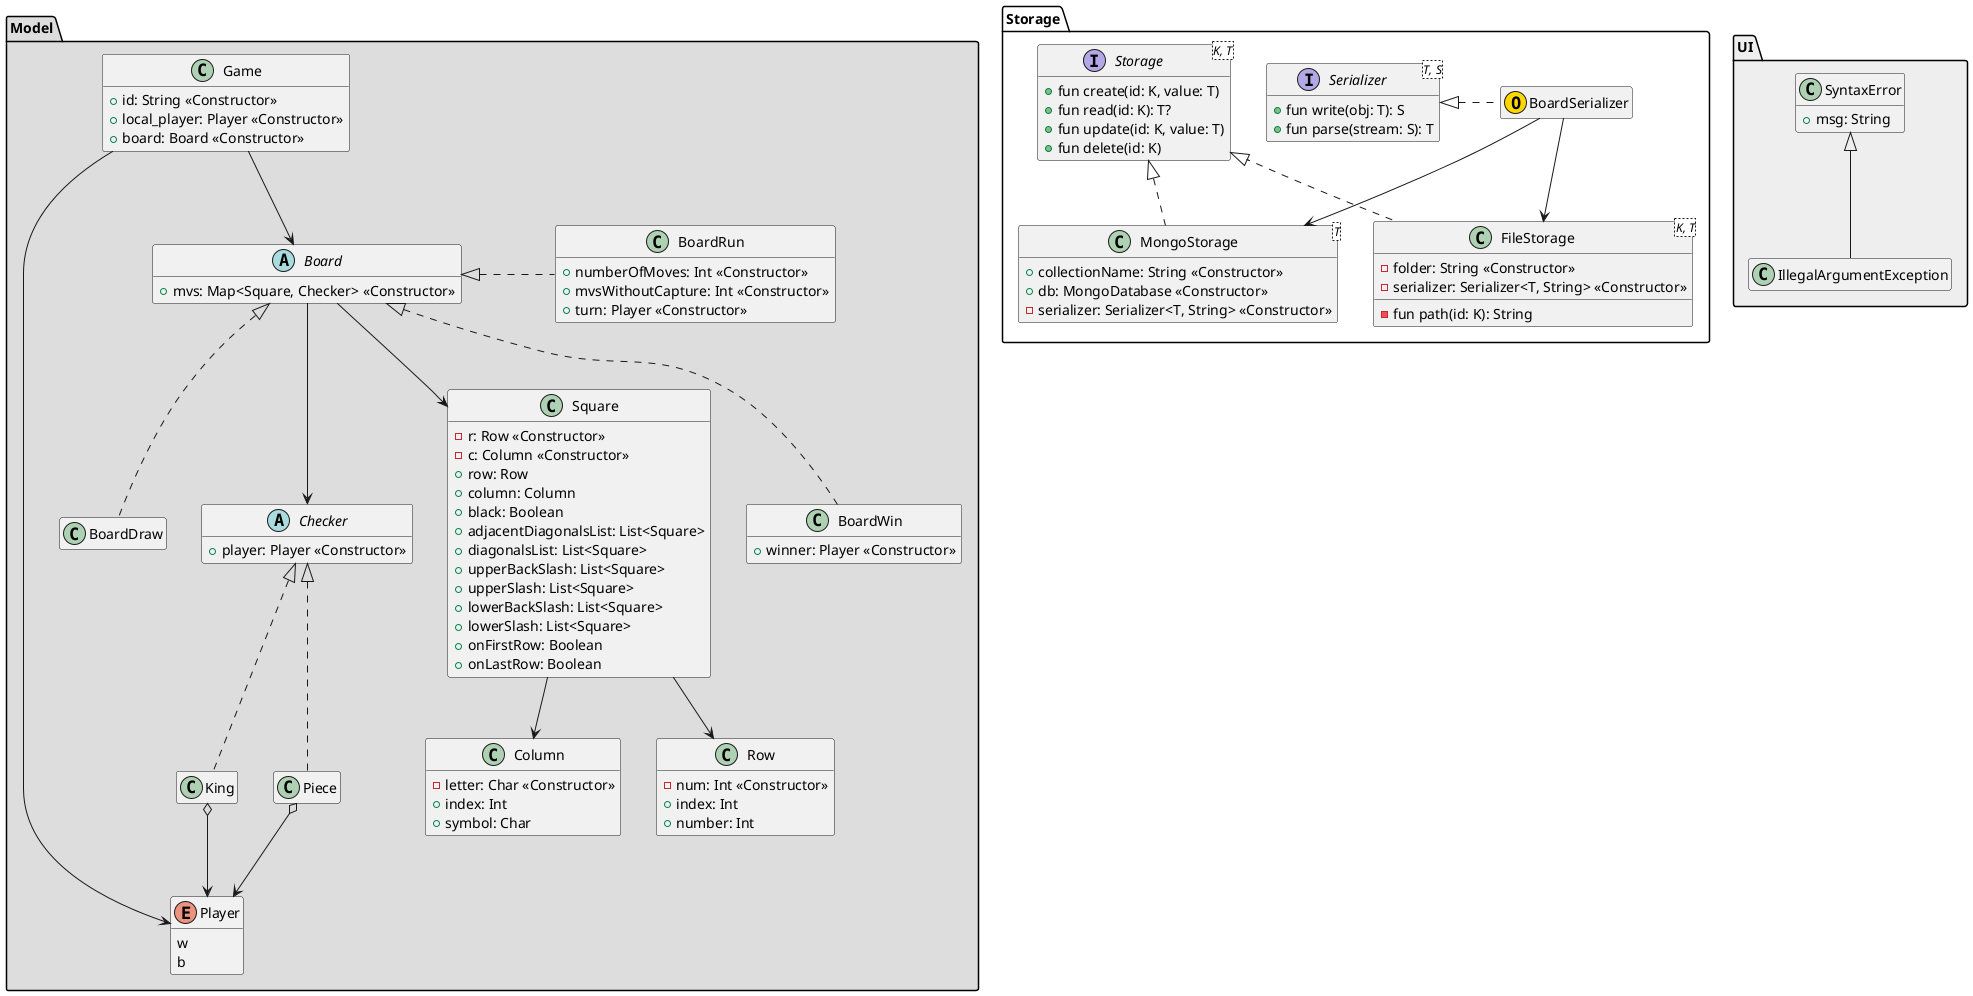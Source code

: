 @startuml
'https://plantuml.com/class-diagram

'Modifiers:
'hide members
hide empty members

package "Model" #DDDDDD {
    class Game {
        +id: String <<Constructor>>
        +local_player: Player <<Constructor>>
        +board: Board <<Constructor>>
    }

    abstract class Board {
        +mvs: Map<Square, Checker> <<Constructor>>
    }

    class BoardRun {
        +numberOfMoves: Int <<Constructor>>
        +mvsWithoutCapture: Int <<Constructor>>
        +turn: Player <<Constructor>>
    }

    class BoardWin {
        +winner: Player <<Constructor>>
    }

    class BoardDraw

    abstract class Checker {
        +player: Player <<Constructor>>
    }

    class Piece

    class King

    enum Player {
        w
        b
    }

    class Square {
        -r: Row <<Constructor>>
        -c: Column <<Constructor>>
        +row: Row
        +column: Column
        +black: Boolean
        +adjacentDiagonalsList: List<Square>
        +diagonalsList: List<Square>
        +upperBackSlash: List<Square>
        +upperSlash: List<Square>
        +lowerBackSlash: List<Square>
        +lowerSlash: List<Square>
        +onFirstRow: Boolean
        +onLastRow: Boolean
    }

    class Row {
        -num: Int <<Constructor>>
        +index: Int
        +number: Int
    }

    class Column {
        -letter: Char <<Constructor>>
        +index: Int
        +symbol: Char
    }

    'Connections:
    Game --> Board
    Game -> Player
    Board <|. BoardRun: "                 "
    Board <|.. BoardWin
    Board <|.. BoardDraw
    Board --> Square
    Board --> Checker
    King o--> Player
    Piece o--> Player
    Checker <|.. Piece
    Checker <|.. King
    Square --> Row
    Square --> Column
}

package "Storage" {
    interface Serializer<T, S> {
        +fun write(obj: T): S
        +fun parse(stream: S): T
    }

    interface Storage<K, T> {
        +fun create(id: K, value: T)
        +fun read(id: K): T?
        +fun update(id: K, value: T)
        +fun delete(id: K)
    }

    class MongoStorage<T> {
        +collectionName: String <<Constructor>>
        +db: MongoDatabase <<Constructor>>
        -serializer: Serializer<T, String> <<Constructor>>
    }

    class FileStorage<K, T> {
        -folder: String <<Constructor>>
        -serializer: Serializer<T, String> <<Constructor>>
        -fun path(id: K): String
    }

    class BoardSerializer <<(O, gold)>>

    'Connections:
    Storage <|.. MongoStorage
    Storage <|.. FileStorage
    Serializer <|. BoardSerializer : "       "
    BoardSerializer --> MongoStorage
    BoardSerializer --> FileStorage
}

package "UI" #EEEEEE {
    class SyntaxError {
        +msg: String
    }

    'Connections:
    SyntaxError <|-- IllegalArgumentException
}
@enduml